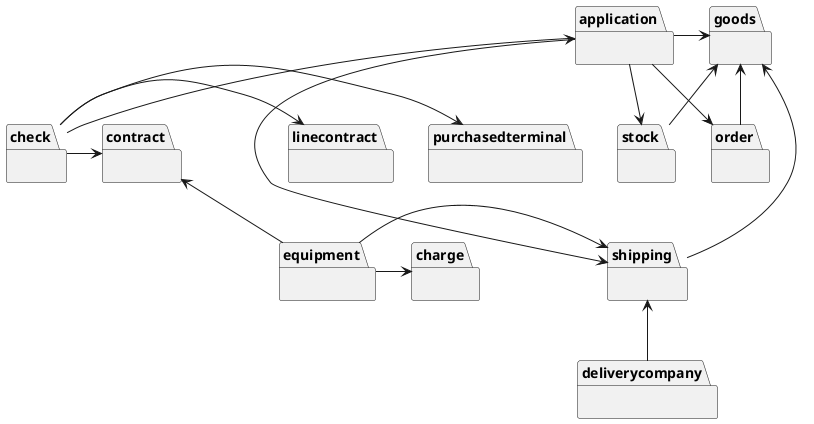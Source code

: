 @startuml
package application{}
package order{}
package stock{}
package shipping{}
package goods{}
package contract{}
package linecontract{}
package purchasedterminal{}
package check{}
package equipment{}
package deliverycompany{}
package charge{}

application -> order
application -> stock
application -> shipping
application -> goods
check -u-> application
check -r-> contract
check -r-> linecontract
check -r-> purchasedterminal
shipping <-- deliverycompany
shipping <-l- equipment
contract <-- equipment
equipment -> charge

order -[hidden]r-> shipping
order -u-> goods
shipping -u-> goods
stock -u-> goods

@enduml